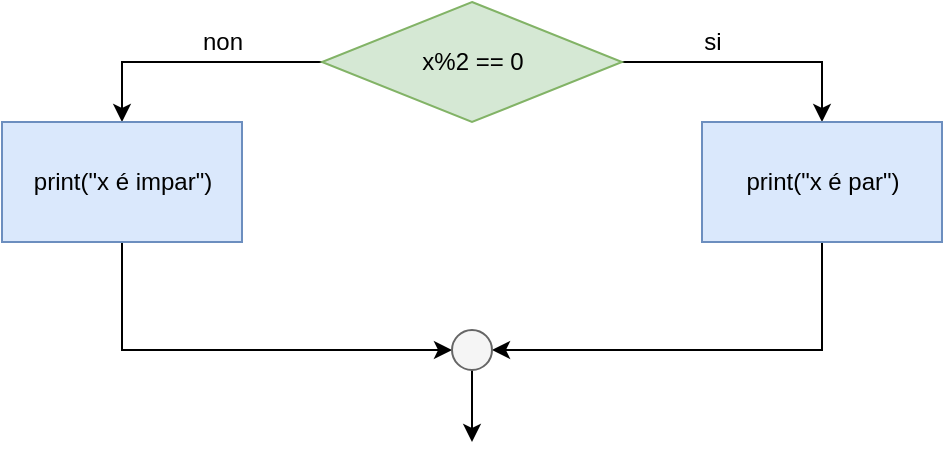 <mxfile version="13.0.3" type="device"><diagram id="EiKd-wm3E8hcgmgRgqGS" name="Page-1"><mxGraphModel dx="2005" dy="783" grid="1" gridSize="10" guides="1" tooltips="1" connect="1" arrows="1" fold="1" page="1" pageScale="1" pageWidth="583" pageHeight="827" math="0" shadow="0"><root><mxCell id="0"/><mxCell id="1" parent="0"/><mxCell id="oiG6X2uc00GOfiikO8o1-19" style="edgeStyle=orthogonalEdgeStyle;rounded=0;orthogonalLoop=1;jettySize=auto;html=1;entryX=0.5;entryY=0;entryDx=0;entryDy=0;" parent="1" source="oiG6X2uc00GOfiikO8o1-1" target="oiG6X2uc00GOfiikO8o1-2" edge="1"><mxGeometry relative="1" as="geometry"/></mxCell><mxCell id="oiG6X2uc00GOfiikO8o1-20" style="edgeStyle=orthogonalEdgeStyle;rounded=0;orthogonalLoop=1;jettySize=auto;html=1;entryX=0.5;entryY=0;entryDx=0;entryDy=0;" parent="1" source="oiG6X2uc00GOfiikO8o1-1" target="oiG6X2uc00GOfiikO8o1-15" edge="1"><mxGeometry relative="1" as="geometry"/></mxCell><mxCell id="oiG6X2uc00GOfiikO8o1-1" value="" style="rhombus;whiteSpace=wrap;html=1;fillColor=#d5e8d4;strokeColor=#82b366;" parent="1" vertex="1"><mxGeometry x="120" y="240" width="150" height="60" as="geometry"/></mxCell><mxCell id="IYTi307GtdxUTYi5268s-5" style="edgeStyle=orthogonalEdgeStyle;rounded=0;orthogonalLoop=1;jettySize=auto;html=1;entryX=1;entryY=0.5;entryDx=0;entryDy=0;" edge="1" parent="1" source="oiG6X2uc00GOfiikO8o1-2" target="IYTi307GtdxUTYi5268s-1"><mxGeometry relative="1" as="geometry"><Array as="points"><mxPoint x="370" y="414"/></Array></mxGeometry></mxCell><mxCell id="oiG6X2uc00GOfiikO8o1-2" value="" style="rounded=0;whiteSpace=wrap;html=1;fillColor=#dae8fc;strokeColor=#6c8ebf;" parent="1" vertex="1"><mxGeometry x="310" y="300" width="120" height="60" as="geometry"/></mxCell><mxCell id="oiG6X2uc00GOfiikO8o1-7" value="x%2 == 0" style="text;html=1;resizable=0;autosize=1;align=center;verticalAlign=middle;points=[];fillColor=none;strokeColor=none;rounded=0;" parent="1" vertex="1"><mxGeometry x="160" y="260" width="70" height="20" as="geometry"/></mxCell><mxCell id="oiG6X2uc00GOfiikO8o1-9" value="print(&quot;x é par&quot;)" style="text;html=1;resizable=0;autosize=1;align=center;verticalAlign=middle;points=[];fillColor=none;strokeColor=none;rounded=0;" parent="1" vertex="1"><mxGeometry x="325" y="320" width="90" height="20" as="geometry"/></mxCell><mxCell id="IYTi307GtdxUTYi5268s-4" style="edgeStyle=orthogonalEdgeStyle;rounded=0;orthogonalLoop=1;jettySize=auto;html=1;entryX=0;entryY=0.5;entryDx=0;entryDy=0;" edge="1" parent="1" source="oiG6X2uc00GOfiikO8o1-15" target="IYTi307GtdxUTYi5268s-1"><mxGeometry relative="1" as="geometry"><Array as="points"><mxPoint x="20" y="414"/></Array></mxGeometry></mxCell><mxCell id="oiG6X2uc00GOfiikO8o1-15" value="" style="rounded=0;whiteSpace=wrap;html=1;fillColor=#dae8fc;strokeColor=#6c8ebf;" parent="1" vertex="1"><mxGeometry x="-40" y="300" width="120" height="60" as="geometry"/></mxCell><mxCell id="oiG6X2uc00GOfiikO8o1-16" value="print(&quot;x é impar&quot;)" style="text;html=1;resizable=0;autosize=1;align=center;verticalAlign=middle;points=[];fillColor=none;strokeColor=none;rounded=0;" parent="1" vertex="1"><mxGeometry x="-30" y="320" width="100" height="20" as="geometry"/></mxCell><mxCell id="IYTi307GtdxUTYi5268s-6" style="edgeStyle=orthogonalEdgeStyle;rounded=0;orthogonalLoop=1;jettySize=auto;html=1;" edge="1" parent="1" source="IYTi307GtdxUTYi5268s-1"><mxGeometry relative="1" as="geometry"><mxPoint x="195" y="460" as="targetPoint"/></mxGeometry></mxCell><mxCell id="IYTi307GtdxUTYi5268s-1" value="" style="ellipse;whiteSpace=wrap;html=1;fillColor=#f5f5f5;strokeColor=#666666;fontColor=#333333;" vertex="1" parent="1"><mxGeometry x="185" y="404" width="20" height="20" as="geometry"/></mxCell><mxCell id="IYTi307GtdxUTYi5268s-2" value="si" style="text;html=1;resizable=0;autosize=1;align=center;verticalAlign=middle;points=[];fillColor=none;strokeColor=none;rounded=0;" vertex="1" parent="1"><mxGeometry x="305" y="250" width="20" height="20" as="geometry"/></mxCell><mxCell id="IYTi307GtdxUTYi5268s-3" value="non" style="text;html=1;resizable=0;autosize=1;align=center;verticalAlign=middle;points=[];fillColor=none;strokeColor=none;rounded=0;" vertex="1" parent="1"><mxGeometry x="50" y="250" width="40" height="20" as="geometry"/></mxCell></root></mxGraphModel></diagram></mxfile>